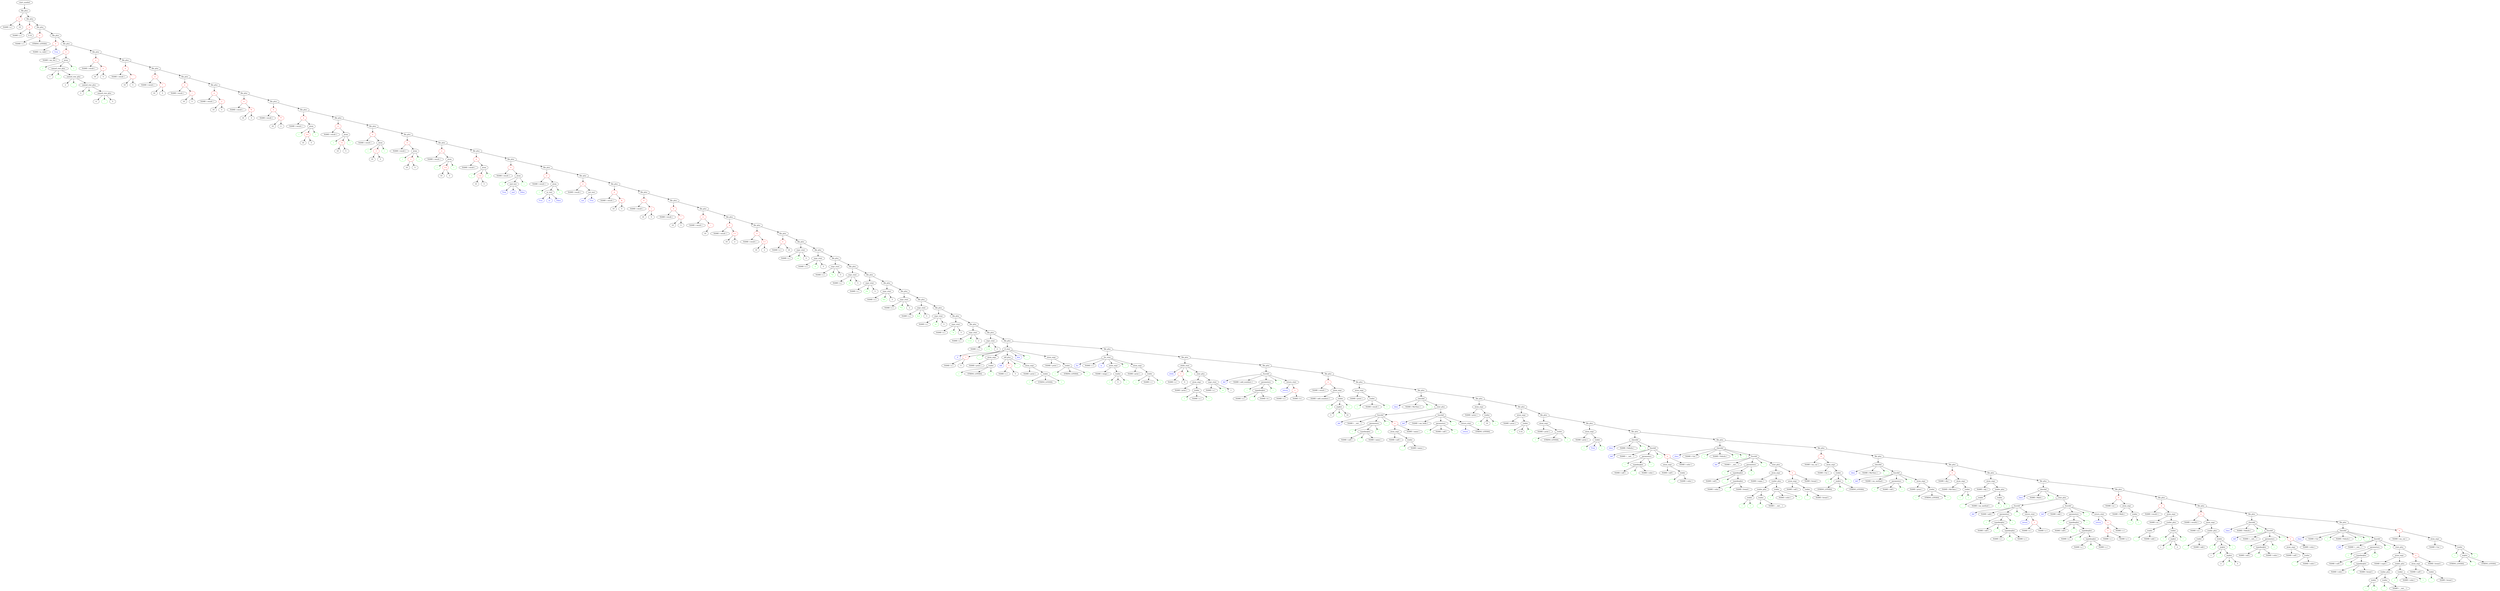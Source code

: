 digraph G {
  ordering="out"
  0 [label="NAME ( x )" color="black" fontcolor="black"];
  18 [label="10" color="black" fontcolor="black"];
  39 [label="=" color="red" fontcolor="red"];
  45 [label="NAME ( y )" color="black" fontcolor="black"];
  63 [label="3.14" color="black" fontcolor="black"];
  84 [label="=" color="red" fontcolor="red"];
  90 [label="NAME ( z )" color="black" fontcolor="black"];
  108 [label="STRING_LITERAL" color="black" fontcolor="black"];
  129 [label="=" color="red" fontcolor="red"];
  135 [label="NAME ( is_valid )" color="black" fontcolor="black"];
  153 [label="True" color="blue" fontcolor="blue"];
  173 [label="=" color="red" fontcolor="red"];
  179 [label="NAME ( my_list )" color="black" fontcolor="black"];
  197 [label="1" color="black" fontcolor="black"];
  216 [label="2" color="black" fontcolor="black"];
  235 [label="3" color="black" fontcolor="black"];
  254 [label="4" color="black" fontcolor="black"];
  273 [label="5" color="black" fontcolor="black"];
  293 [label="," color="green" fontcolor="green"];
  294 [label="named_star_plus" color="black" fontcolor="black"];
  295 [label="," color="green" fontcolor="green"];
  296 [label="named_star_plus" color="black" fontcolor="black"];
  297 [label="," color="green" fontcolor="green"];
  298 [label="named_star_plus" color="black" fontcolor="black"];
  299 [label="," color="green" fontcolor="green"];
  300 [label="named_star_plus" color="black" fontcolor="black"];
  302 [label="[" color="green" fontcolor="green"];
  303 [label="]" color="green" fontcolor="green"];
  304 [label="atom" color="black" fontcolor="black"];
  323 [label="=" color="red" fontcolor="red"];
  329 [label="NAME ( result )" color="black" fontcolor="black"];
  347 [label="10" color="black" fontcolor="black"];
  355 [label="5" color="black" fontcolor="black"];
  363 [label="+" color="red" fontcolor="red"];
  377 [label="=" color="red" fontcolor="red"];
  383 [label="NAME ( result )" color="black" fontcolor="black"];
  401 [label="10" color="black" fontcolor="black"];
  409 [label="5" color="black" fontcolor="black"];
  417 [label="-" color="red" fontcolor="red"];
  431 [label="=" color="red" fontcolor="red"];
  437 [label="NAME ( result )" color="black" fontcolor="black"];
  455 [label="10" color="black" fontcolor="black"];
  462 [label="5" color="black" fontcolor="black"];
  469 [label="*" color="red" fontcolor="red"];
  484 [label="=" color="red" fontcolor="red"];
  490 [label="NAME ( result )" color="black" fontcolor="black"];
  508 [label="10" color="black" fontcolor="black"];
  515 [label="5" color="black" fontcolor="black"];
  522 [label="/" color="red" fontcolor="red"];
  537 [label="=" color="red" fontcolor="red"];
  543 [label="NAME ( result )" color="black" fontcolor="black"];
  561 [label="10" color="black" fontcolor="black"];
  568 [label="5" color="black" fontcolor="black"];
  575 [label="//" color="red" fontcolor="red"];
  590 [label="=" color="red" fontcolor="red"];
  596 [label="NAME ( result )" color="black" fontcolor="black"];
  614 [label="10" color="black" fontcolor="black"];
  621 [label="3" color="black" fontcolor="black"];
  628 [label="%" color="red" fontcolor="red"];
  643 [label="=" color="red" fontcolor="red"];
  649 [label="NAME ( result )" color="black" fontcolor="black"];
  667 [label="10" color="black" fontcolor="black"];
  671 [label="2" color="black" fontcolor="black"];
  678 [label="**" color="red" fontcolor="red"];
  695 [label="=" color="red" fontcolor="red"];
  701 [label="NAME ( result )" color="black" fontcolor="black"];
  719 [label="10" color="black" fontcolor="black"];
  733 [label="5" color="black" fontcolor="black"];
  746 [label="==" color="red" fontcolor="red"];
  755 [label="(" color="green" fontcolor="green"];
  756 [label=")" color="green" fontcolor="green"];
  757 [label="atom" color="black" fontcolor="black"];
  776 [label="=" color="red" fontcolor="red"];
  782 [label="NAME ( result )" color="black" fontcolor="black"];
  800 [label="10" color="black" fontcolor="black"];
  814 [label="5" color="black" fontcolor="black"];
  827 [label="!=" color="red" fontcolor="red"];
  836 [label="(" color="green" fontcolor="green"];
  837 [label=")" color="green" fontcolor="green"];
  838 [label="atom" color="black" fontcolor="black"];
  857 [label="=" color="red" fontcolor="red"];
  863 [label="NAME ( result )" color="black" fontcolor="black"];
  881 [label="10" color="black" fontcolor="black"];
  895 [label="5" color="black" fontcolor="black"];
  908 [label=">" color="red" fontcolor="red"];
  917 [label="(" color="green" fontcolor="green"];
  918 [label=")" color="green" fontcolor="green"];
  919 [label="atom" color="black" fontcolor="black"];
  938 [label="=" color="red" fontcolor="red"];
  944 [label="NAME ( result )" color="black" fontcolor="black"];
  962 [label="10" color="black" fontcolor="black"];
  976 [label="5" color="black" fontcolor="black"];
  989 [label="<" color="red" fontcolor="red"];
  998 [label="(" color="green" fontcolor="green"];
  999 [label=")" color="green" fontcolor="green"];
  1000 [label="atom" color="black" fontcolor="black"];
  1019 [label="=" color="red" fontcolor="red"];
  1025 [label="NAME ( result )" color="black" fontcolor="black"];
  1043 [label="10" color="black" fontcolor="black"];
  1057 [label="5" color="black" fontcolor="black"];
  1070 [label=">=" color="red" fontcolor="red"];
  1079 [label="(" color="green" fontcolor="green"];
  1080 [label=")" color="green" fontcolor="green"];
  1081 [label="atom" color="black" fontcolor="black"];
  1100 [label="=" color="red" fontcolor="red"];
  1106 [label="NAME ( result )" color="black" fontcolor="black"];
  1124 [label="10" color="black" fontcolor="black"];
  1138 [label="5" color="black" fontcolor="black"];
  1151 [label="<=" color="red" fontcolor="red"];
  1160 [label="(" color="green" fontcolor="green"];
  1161 [label=")" color="green" fontcolor="green"];
  1162 [label="atom" color="black" fontcolor="black"];
  1181 [label="=" color="red" fontcolor="red"];
  1187 [label="NAME ( result )" color="black" fontcolor="black"];
  1205 [label="True" color="blue" fontcolor="blue"];
  1218 [label="False" color="blue" fontcolor="blue"];
  1232 [label="and" color="blue" fontcolor="blue"];
  1233 [label="and_test" color="black" fontcolor="black"];
  1240 [label="(" color="green" fontcolor="green"];
  1241 [label=")" color="green" fontcolor="green"];
  1242 [label="atom" color="black" fontcolor="black"];
  1261 [label="=" color="red" fontcolor="red"];
  1267 [label="NAME ( result )" color="black" fontcolor="black"];
  1285 [label="True" color="blue" fontcolor="blue"];
  1299 [label="False" color="blue" fontcolor="blue"];
  1314 [label="or" color="blue" fontcolor="blue"];
  1315 [label="or_test" color="black" fontcolor="black"];
  1321 [label="(" color="green" fontcolor="green"];
  1322 [label=")" color="green" fontcolor="green"];
  1323 [label="atom" color="black" fontcolor="black"];
  1342 [label="=" color="red" fontcolor="red"];
  1348 [label="NAME ( result )" color="black" fontcolor="black"];
  1366 [label="True" color="blue" fontcolor="blue"];
  1379 [label="not" color="blue" fontcolor="blue"];
  1380 [label="not_test" color="black" fontcolor="black"];
  1388 [label="=" color="red" fontcolor="red"];
  1394 [label="NAME ( result )" color="black" fontcolor="black"];
  1412 [label="10" color="black" fontcolor="black"];
  1422 [label="5" color="black" fontcolor="black"];
  1432 [label="&" color="red" fontcolor="red"];
  1444 [label="=" color="red" fontcolor="red"];
  1450 [label="NAME ( result )" color="black" fontcolor="black"];
  1468 [label="10" color="black" fontcolor="black"];
  1480 [label="5" color="black" fontcolor="black"];
  1492 [label="|" color="red" fontcolor="red"];
  1502 [label="=" color="red" fontcolor="red"];
  1508 [label="NAME ( result )" color="black" fontcolor="black"];
  1526 [label="10" color="black" fontcolor="black"];
  1537 [label="5" color="black" fontcolor="black"];
  1548 [label="^" color="red" fontcolor="red"];
  1559 [label="=" color="red" fontcolor="red"];
  1565 [label="NAME ( result )" color="black" fontcolor="black"];
  1583 [label="10" color="black" fontcolor="black"];
  1590 [label="~" color="red" fontcolor="red"];
  1606 [label="=" color="red" fontcolor="red"];
  1612 [label="NAME ( result )" color="black" fontcolor="black"];
  1630 [label="10" color="black" fontcolor="black"];
  1639 [label="2" color="black" fontcolor="black"];
  1648 [label="<<" color="red" fontcolor="red"];
  1661 [label="=" color="red" fontcolor="red"];
  1667 [label="NAME ( result )" color="black" fontcolor="black"];
  1685 [label="10" color="black" fontcolor="black"];
  1694 [label="2" color="black" fontcolor="black"];
  1703 [label=">>" color="red" fontcolor="red"];
  1716 [label="=" color="red" fontcolor="red"];
  1722 [label="NAME ( x )" color="black" fontcolor="black"];
  1740 [label="10" color="black" fontcolor="black"];
  1761 [label="=" color="red" fontcolor="red"];
  1767 [label="NAME ( x )" color="black" fontcolor="black"];
  1785 [label="+=" color="green" fontcolor="green"];
  1787 [label="5" color="black" fontcolor="black"];
  1805 [label="expr_stmt" color="black" fontcolor="black"];
  1810 [label="NAME ( x )" color="black" fontcolor="black"];
  1828 [label="-=" color="green" fontcolor="green"];
  1830 [label="5" color="black" fontcolor="black"];
  1848 [label="expr_stmt" color="black" fontcolor="black"];
  1853 [label="NAME ( x )" color="black" fontcolor="black"];
  1871 [label="*=" color="green" fontcolor="green"];
  1873 [label="5" color="black" fontcolor="black"];
  1891 [label="expr_stmt" color="black" fontcolor="black"];
  1896 [label="NAME ( x )" color="black" fontcolor="black"];
  1914 [label="/=" color="green" fontcolor="green"];
  1916 [label="5" color="black" fontcolor="black"];
  1934 [label="expr_stmt" color="black" fontcolor="black"];
  1939 [label="NAME ( x )" color="black" fontcolor="black"];
  1957 [label="//=" color="green" fontcolor="green"];
  1959 [label="5" color="black" fontcolor="black"];
  1977 [label="expr_stmt" color="black" fontcolor="black"];
  1982 [label="NAME ( x )" color="black" fontcolor="black"];
  2000 [label="%=" color="green" fontcolor="green"];
  2002 [label="3" color="black" fontcolor="black"];
  2020 [label="expr_stmt" color="black" fontcolor="black"];
  2025 [label="NAME ( x )" color="black" fontcolor="black"];
  2043 [label="**=" color="green" fontcolor="green"];
  2045 [label="2" color="black" fontcolor="black"];
  2063 [label="expr_stmt" color="black" fontcolor="black"];
  2068 [label="NAME ( x )" color="black" fontcolor="black"];
  2086 [label="&=" color="green" fontcolor="green"];
  2088 [label="5" color="black" fontcolor="black"];
  2106 [label="expr_stmt" color="black" fontcolor="black"];
  2111 [label="NAME ( x )" color="black" fontcolor="black"];
  2129 [label="|=" color="green" fontcolor="green"];
  2131 [label="5" color="black" fontcolor="black"];
  2149 [label="expr_stmt" color="black" fontcolor="black"];
  2154 [label="NAME ( x )" color="black" fontcolor="black"];
  2172 [label="^=" color="green" fontcolor="green"];
  2174 [label="5" color="black" fontcolor="black"];
  2192 [label="expr_stmt" color="black" fontcolor="black"];
  2197 [label="NAME ( x )" color="black" fontcolor="black"];
  2215 [label="<<=" color="green" fontcolor="green"];
  2217 [label="2" color="black" fontcolor="black"];
  2235 [label="expr_stmt" color="black" fontcolor="black"];
  2240 [label="NAME ( x )" color="black" fontcolor="black"];
  2258 [label=">>=" color="green" fontcolor="green"];
  2260 [label="2" color="black" fontcolor="black"];
  2278 [label="expr_stmt" color="black" fontcolor="black"];
  2283 [label="NAME ( x )" color="black" fontcolor="black"];
  2296 [label="5" color="black" fontcolor="black"];
  2309 [label=">" color="red" fontcolor="red"];
  2315 [label="NAME ( print )" color="black" fontcolor="black"];
  2317 [label="STRING_LITERAL" color="black" fontcolor="black"];
  2336 [label="(" color="green" fontcolor="green"];
  2337 [label=")" color="green" fontcolor="green"];
  2338 [label="trailer" color="black" fontcolor="black"];
  2340 [label="atom_expr" color="black" fontcolor="black"];
  2364 [label="NAME ( x )" color="black" fontcolor="black"];
  2377 [label="5" color="black" fontcolor="black"];
  2390 [label="<" color="red" fontcolor="red"];
  2396 [label="NAME ( print )" color="black" fontcolor="black"];
  2398 [label="STRING_LITERAL" color="black" fontcolor="black"];
  2417 [label="(" color="green" fontcolor="green"];
  2418 [label=")" color="green" fontcolor="green"];
  2419 [label="trailer" color="black" fontcolor="black"];
  2421 [label="atom_expr" color="black" fontcolor="black"];
  2445 [label="elif" color="blue" fontcolor="blue"];
  2446 [label=":" color="green" fontcolor="green"];
  2447 [label="elif_plus" color="black" fontcolor="black"];
  2448 [label="NAME ( print )" color="black" fontcolor="black"];
  2450 [label="STRING_LITERAL" color="black" fontcolor="black"];
  2469 [label="(" color="green" fontcolor="green"];
  2470 [label=")" color="green" fontcolor="green"];
  2471 [label="trailer" color="black" fontcolor="black"];
  2473 [label="atom_expr" color="black" fontcolor="black"];
  2497 [label="if" color="blue" fontcolor="blue"];
  2498 [label=":" color="green" fontcolor="green"];
  2499 [label="else" color="blue" fontcolor="blue"];
  2500 [label=":" color="green" fontcolor="green"];
  2501 [label="if_stmt" color="black" fontcolor="black"];
  2504 [label="NAME ( i )" color="black" fontcolor="black"];
  2517 [label="NAME ( range )" color="black" fontcolor="black"];
  2519 [label="5" color="black" fontcolor="black"];
  2538 [label="(" color="green" fontcolor="green"];
  2539 [label=")" color="green" fontcolor="green"];
  2540 [label="trailer" color="black" fontcolor="black"];
  2542 [label="atom_expr" color="black" fontcolor="black"];
  2557 [label="NAME ( print )" color="black" fontcolor="black"];
  2559 [label="NAME ( i )" color="black" fontcolor="black"];
  2577 [label="(" color="green" fontcolor="green"];
  2578 [label=")" color="green" fontcolor="green"];
  2579 [label="trailer" color="black" fontcolor="black"];
  2581 [label="atom_expr" color="black" fontcolor="black"];
  2605 [label="for" color="blue" fontcolor="blue"];
  2606 [label="in" color="blue" fontcolor="blue"];
  2607 [label=":" color="green" fontcolor="green"];
  2608 [label="for_stmt" color="black" fontcolor="black"];
  2611 [label="NAME ( x )" color="black" fontcolor="black"];
  2624 [label="0" color="black" fontcolor="black"];
  2637 [label=">" color="red" fontcolor="red"];
  2643 [label="NAME ( print )" color="black" fontcolor="black"];
  2645 [label="NAME ( x )" color="black" fontcolor="black"];
  2663 [label="(" color="green" fontcolor="green"];
  2664 [label=")" color="green" fontcolor="green"];
  2665 [label="trailer" color="black" fontcolor="black"];
  2667 [label="atom_expr" color="black" fontcolor="black"];
  2689 [label="NAME ( x )" color="black" fontcolor="black"];
  2707 [label="-=" color="green" fontcolor="green"];
  2709 [label="1" color="black" fontcolor="black"];
  2727 [label="expr_stmt" color="black" fontcolor="black"];
  2733 [label="stmt_plus" color="black" fontcolor="black"];
  2735 [label="while" color="blue" fontcolor="blue"];
  2736 [label=":" color="green" fontcolor="green"];
  2737 [label="while_stmt" color="black" fontcolor="black"];
  2740 [label="NAME ( a )" color="black" fontcolor="black"];
  2743 [label="NAME ( b )" color="black" fontcolor="black"];
  2747 [label="," color="green" fontcolor="green"];
  2748 [label="typedarglist" color="black" fontcolor="black"];
  2749 [label="(" color="green" fontcolor="green"];
  2750 [label=")" color="green" fontcolor="green"];
  2751 [label="parameters" color="black" fontcolor="black"];
  2752 [label="NAME ( a )" color="black" fontcolor="black"];
  2759 [label="NAME ( b )" color="black" fontcolor="black"];
  2766 [label="+" color="red" fontcolor="red"];
  2778 [label="return" color="blue" fontcolor="blue"];
  2779 [label="return_stmt" color="black" fontcolor="black"];
  2787 [label="def" color="blue" fontcolor="blue"];
  2788 [label="NAME ( add_numbers )" color="black" fontcolor="black"];
  2789 [label=":" color="green" fontcolor="green"];
  2790 [label="funcdef" color="black" fontcolor="black"];
  2793 [label="NAME ( result )" color="black" fontcolor="black"];
  2811 [label="NAME ( add_numbers )" color="black" fontcolor="black"];
  2813 [label="5" color="black" fontcolor="black"];
  2831 [label="10" color="black" fontcolor="black"];
  2850 [label="," color="green" fontcolor="green"];
  2851 [label="arglist" color="black" fontcolor="black"];
  2852 [label="(" color="green" fontcolor="green"];
  2853 [label=")" color="green" fontcolor="green"];
  2854 [label="trailer" color="black" fontcolor="black"];
  2856 [label="atom_expr" color="black" fontcolor="black"];
  2874 [label="=" color="red" fontcolor="red"];
  2880 [label="NAME ( print )" color="black" fontcolor="black"];
  2882 [label="NAME ( result )" color="black" fontcolor="black"];
  2900 [label="(" color="green" fontcolor="green"];
  2901 [label=")" color="green" fontcolor="green"];
  2902 [label="trailer" color="black" fontcolor="black"];
  2904 [label="atom_expr" color="black" fontcolor="black"];
  2926 [label="NAME ( self )" color="black" fontcolor="black"];
  2929 [label="NAME ( name )" color="black" fontcolor="black"];
  2933 [label="," color="green" fontcolor="green"];
  2934 [label="typedarglist" color="black" fontcolor="black"];
  2935 [label="(" color="green" fontcolor="green"];
  2936 [label=")" color="green" fontcolor="green"];
  2937 [label="parameters" color="black" fontcolor="black"];
  2938 [label="NAME ( self )" color="black" fontcolor="black"];
  2940 [label="." color="green" fontcolor="green"];
  2941 [label="NAME ( name )" color="black" fontcolor="black"];
  2942 [label="trailer" color="black" fontcolor="black"];
  2944 [label="atom_expr" color="black" fontcolor="black"];
  2960 [label="NAME ( name )" color="black" fontcolor="black"];
  2980 [label="=" color="red" fontcolor="red"];
  2988 [label="def" color="blue" fontcolor="blue"];
  2989 [label="NAME ( __init__ )" color="black" fontcolor="black"];
  2990 [label=":" color="green" fontcolor="green"];
  2991 [label="funcdef" color="black" fontcolor="black"];
  2994 [label="NAME ( self )" color="black" fontcolor="black"];
  2998 [label="(" color="green" fontcolor="green"];
  2999 [label=")" color="green" fontcolor="green"];
  3000 [label="parameters" color="black" fontcolor="black"];
  3001 [label="STRING_LITERAL" color="black" fontcolor="black"];
  3020 [label="return" color="blue" fontcolor="blue"];
  3021 [label="return_stmt" color="black" fontcolor="black"];
  3029 [label="def" color="blue" fontcolor="blue"];
  3030 [label="NAME ( say_hello )" color="black" fontcolor="black"];
  3031 [label=":" color="green" fontcolor="green"];
  3032 [label="funcdef" color="black" fontcolor="black"];
  3036 [label="stmt_plus" color="black" fontcolor="black"];
  3038 [label="class" color="blue" fontcolor="blue"];
  3039 [label="NAME ( MyClass )" color="black" fontcolor="black"];
  3040 [label=":" color="green" fontcolor="green"];
  3041 [label="classdef" color="black" fontcolor="black"];
  3044 [label="NAME ( print )" color="black" fontcolor="black"];
  3046 [label="10" color="black" fontcolor="black"];
  3065 [label="(" color="green" fontcolor="green"];
  3066 [label=")" color="green" fontcolor="green"];
  3067 [label="trailer" color="black" fontcolor="black"];
  3069 [label="atom_expr" color="black" fontcolor="black"];
  3091 [label="NAME ( print )" color="black" fontcolor="black"];
  3093 [label="3.14" color="black" fontcolor="black"];
  3112 [label="(" color="green" fontcolor="green"];
  3113 [label=")" color="green" fontcolor="green"];
  3114 [label="trailer" color="black" fontcolor="black"];
  3116 [label="atom_expr" color="black" fontcolor="black"];
  3138 [label="NAME ( print )" color="black" fontcolor="black"];
  3140 [label="STRING_LITERAL" color="black" fontcolor="black"];
  3159 [label="(" color="green" fontcolor="green"];
  3160 [label=")" color="green" fontcolor="green"];
  3161 [label="trailer" color="black" fontcolor="black"];
  3163 [label="atom_expr" color="black" fontcolor="black"];
  3185 [label="NAME ( print )" color="black" fontcolor="black"];
  3187 [label="True" color="blue" fontcolor="blue"];
  3205 [label="(" color="green" fontcolor="green"];
  3206 [label=")" color="green" fontcolor="green"];
  3207 [label="trailer" color="black" fontcolor="black"];
  3209 [label="atom_expr" color="black" fontcolor="black"];
  3231 [label="NAME ( self )" color="black" fontcolor="black"];
  3234 [label="NAME ( color )" color="black" fontcolor="black"];
  3238 [label="," color="green" fontcolor="green"];
  3239 [label="typedarglist" color="black" fontcolor="black"];
  3240 [label="(" color="green" fontcolor="green"];
  3241 [label=")" color="green" fontcolor="green"];
  3242 [label="parameters" color="black" fontcolor="black"];
  3243 [label="NAME ( self )" color="black" fontcolor="black"];
  3245 [label="." color="green" fontcolor="green"];
  3246 [label="NAME ( color )" color="black" fontcolor="black"];
  3247 [label="trailer" color="black" fontcolor="black"];
  3249 [label="atom_expr" color="black" fontcolor="black"];
  3265 [label="NAME ( color )" color="black" fontcolor="black"];
  3285 [label="=" color="red" fontcolor="red"];
  3293 [label="def" color="blue" fontcolor="blue"];
  3294 [label="NAME ( __init__ )" color="black" fontcolor="black"];
  3295 [label=":" color="green" fontcolor="green"];
  3296 [label="funcdef" color="black" fontcolor="black"];
  3301 [label="class" color="blue" fontcolor="blue"];
  3302 [label="NAME ( Vehicle )" color="black" fontcolor="black"];
  3303 [label=":" color="green" fontcolor="green"];
  3304 [label="classdef" color="black" fontcolor="black"];
  3307 [label="NAME ( Vehicle )" color="black" fontcolor="black"];
  3325 [label="NAME ( self )" color="black" fontcolor="black"];
  3328 [label="NAME ( color )" color="black" fontcolor="black"];
  3331 [label="NAME ( brand )" color="black" fontcolor="black"];
  3335 [label="," color="green" fontcolor="green"];
  3336 [label="typedarglist" color="black" fontcolor="black"];
  3337 [label="," color="green" fontcolor="green"];
  3338 [label="typedarglist" color="black" fontcolor="black"];
  3339 [label="(" color="green" fontcolor="green"];
  3340 [label=")" color="green" fontcolor="green"];
  3341 [label="parameters" color="black" fontcolor="black"];
  3342 [label="NAME ( super )" color="black" fontcolor="black"];
  3344 [label="(" color="green" fontcolor="green"];
  3345 [label=")" color="green" fontcolor="green"];
  3346 [label="trailer" color="black" fontcolor="black"];
  3348 [label="." color="green" fontcolor="green"];
  3349 [label="NAME ( __init__ )" color="black" fontcolor="black"];
  3350 [label="trailer" color="black" fontcolor="black"];
  3351 [label="trailer_plus" color="black" fontcolor="black"];
  3352 [label="NAME ( color )" color="black" fontcolor="black"];
  3370 [label="(" color="green" fontcolor="green"];
  3371 [label=")" color="green" fontcolor="green"];
  3372 [label="trailer" color="black" fontcolor="black"];
  3373 [label="trailer_plus" color="black" fontcolor="black"];
  3374 [label="atom_expr" color="black" fontcolor="black"];
  3396 [label="NAME ( self )" color="black" fontcolor="black"];
  3398 [label="." color="green" fontcolor="green"];
  3399 [label="NAME ( brand )" color="black" fontcolor="black"];
  3400 [label="trailer" color="black" fontcolor="black"];
  3402 [label="atom_expr" color="black" fontcolor="black"];
  3418 [label="NAME ( brand )" color="black" fontcolor="black"];
  3438 [label="=" color="red" fontcolor="red"];
  3445 [label="stmt_plus" color="black" fontcolor="black"];
  3447 [label="def" color="blue" fontcolor="blue"];
  3448 [label="NAME ( __init__ )" color="black" fontcolor="black"];
  3449 [label=":" color="green" fontcolor="green"];
  3450 [label="funcdef" color="black" fontcolor="black"];
  3455 [label="class" color="blue" fontcolor="blue"];
  3456 [label="NAME ( Car )" color="black" fontcolor="black"];
  3457 [label="(" color="green" fontcolor="green"];
  3458 [label=")" color="green" fontcolor="green"];
  3459 [label=":" color="green" fontcolor="green"];
  3460 [label="classdef" color="black" fontcolor="black"];
  3463 [label="NAME ( my_car )" color="black" fontcolor="black"];
  3481 [label="NAME ( Car )" color="black" fontcolor="black"];
  3483 [label="STRING_LITERAL" color="black" fontcolor="black"];
  3501 [label="STRING_LITERAL" color="black" fontcolor="black"];
  3520 [label="," color="green" fontcolor="green"];
  3521 [label="arglist" color="black" fontcolor="black"];
  3522 [label="(" color="green" fontcolor="green"];
  3523 [label=")" color="green" fontcolor="green"];
  3524 [label="trailer" color="black" fontcolor="black"];
  3526 [label="atom_expr" color="black" fontcolor="black"];
  3544 [label="=" color="red" fontcolor="red"];
  3550 [label="NAME ( self )" color="black" fontcolor="black"];
  3554 [label="(" color="green" fontcolor="green"];
  3555 [label=")" color="green" fontcolor="green"];
  3556 [label="parameters" color="black" fontcolor="black"];
  3557 [label="NAME ( print )" color="black" fontcolor="black"];
  3559 [label="STRING_LITERAL" color="black" fontcolor="black"];
  3578 [label="(" color="green" fontcolor="green"];
  3579 [label=")" color="green" fontcolor="green"];
  3580 [label="trailer" color="black" fontcolor="black"];
  3582 [label="atom_expr" color="black" fontcolor="black"];
  3606 [label="def" color="blue" fontcolor="blue"];
  3607 [label="NAME ( my_method )" color="black" fontcolor="black"];
  3608 [label=":" color="green" fontcolor="green"];
  3609 [label="funcdef" color="black" fontcolor="black"];
  3614 [label="class" color="blue" fontcolor="blue"];
  3615 [label="NAME ( MyClass )" color="black" fontcolor="black"];
  3616 [label=":" color="green" fontcolor="green"];
  3617 [label="classdef" color="black" fontcolor="black"];
  3620 [label="NAME ( obj )" color="black" fontcolor="black"];
  3638 [label="NAME ( MyClass )" color="black" fontcolor="black"];
  3640 [label="(" color="green" fontcolor="green"];
  3641 [label=")" color="green" fontcolor="green"];
  3642 [label="trailer" color="black" fontcolor="black"];
  3644 [label="atom_expr" color="black" fontcolor="black"];
  3662 [label="=" color="red" fontcolor="red"];
  3668 [label="NAME ( obj )" color="black" fontcolor="black"];
  3670 [label="." color="green" fontcolor="green"];
  3671 [label="NAME ( my_method )" color="black" fontcolor="black"];
  3672 [label="trailer" color="black" fontcolor="black"];
  3674 [label="(" color="green" fontcolor="green"];
  3675 [label=")" color="green" fontcolor="green"];
  3676 [label="trailer" color="black" fontcolor="black"];
  3677 [label="trailer_plus" color="black" fontcolor="black"];
  3678 [label="atom_expr" color="black" fontcolor="black"];
  3700 [label="NAME ( self )" color="black" fontcolor="black"];
  3703 [label="NAME ( x )" color="black" fontcolor="black"];
  3706 [label="NAME ( y )" color="black" fontcolor="black"];
  3710 [label="," color="green" fontcolor="green"];
  3711 [label="typedarglist" color="black" fontcolor="black"];
  3712 [label="," color="green" fontcolor="green"];
  3713 [label="typedarglist" color="black" fontcolor="black"];
  3714 [label="(" color="green" fontcolor="green"];
  3715 [label=")" color="green" fontcolor="green"];
  3716 [label="parameters" color="black" fontcolor="black"];
  3717 [label="NAME ( x )" color="black" fontcolor="black"];
  3724 [label="NAME ( y )" color="black" fontcolor="black"];
  3731 [label="+" color="red" fontcolor="red"];
  3743 [label="return" color="blue" fontcolor="blue"];
  3744 [label="return_stmt" color="black" fontcolor="black"];
  3752 [label="def" color="blue" fontcolor="blue"];
  3753 [label="NAME ( add )" color="black" fontcolor="black"];
  3754 [label=":" color="green" fontcolor="green"];
  3755 [label="funcdef" color="black" fontcolor="black"];
  3758 [label="NAME ( self )" color="black" fontcolor="black"];
  3761 [label="NAME ( x )" color="black" fontcolor="black"];
  3764 [label="NAME ( y )" color="black" fontcolor="black"];
  3767 [label="NAME ( z )" color="black" fontcolor="black"];
  3771 [label="," color="green" fontcolor="green"];
  3772 [label="typedarglist" color="black" fontcolor="black"];
  3773 [label="," color="green" fontcolor="green"];
  3774 [label="typedarglist" color="black" fontcolor="black"];
  3775 [label="," color="green" fontcolor="green"];
  3776 [label="typedarglist" color="black" fontcolor="black"];
  3777 [label="(" color="green" fontcolor="green"];
  3778 [label=")" color="green" fontcolor="green"];
  3779 [label="parameters" color="black" fontcolor="black"];
  3780 [label="NAME ( x )" color="black" fontcolor="black"];
  3787 [label="NAME ( y )" color="black" fontcolor="black"];
  3794 [label="+" color="red" fontcolor="red"];
  3795 [label="NAME ( z )" color="black" fontcolor="black"];
  3802 [label="+" color="red" fontcolor="red"];
  3814 [label="return" color="blue" fontcolor="blue"];
  3815 [label="return_stmt" color="black" fontcolor="black"];
  3823 [label="def" color="blue" fontcolor="blue"];
  3824 [label="NAME ( add )" color="black" fontcolor="black"];
  3825 [label=":" color="green" fontcolor="green"];
  3826 [label="funcdef" color="black" fontcolor="black"];
  3830 [label="stmt_plus" color="black" fontcolor="black"];
  3832 [label="class" color="blue" fontcolor="blue"];
  3833 [label="NAME ( Math )" color="black" fontcolor="black"];
  3834 [label=":" color="green" fontcolor="green"];
  3835 [label="classdef" color="black" fontcolor="black"];
  3838 [label="NAME ( m )" color="black" fontcolor="black"];
  3856 [label="NAME ( Math )" color="black" fontcolor="black"];
  3858 [label="(" color="green" fontcolor="green"];
  3859 [label=")" color="green" fontcolor="green"];
  3860 [label="trailer" color="black" fontcolor="black"];
  3862 [label="atom_expr" color="black" fontcolor="black"];
  3880 [label="=" color="red" fontcolor="red"];
  3886 [label="NAME ( result1 )" color="black" fontcolor="black"];
  3904 [label="NAME ( m )" color="black" fontcolor="black"];
  3906 [label="." color="green" fontcolor="green"];
  3907 [label="NAME ( add )" color="black" fontcolor="black"];
  3908 [label="trailer" color="black" fontcolor="black"];
  3910 [label="1" color="black" fontcolor="black"];
  3928 [label="2" color="black" fontcolor="black"];
  3947 [label="," color="green" fontcolor="green"];
  3948 [label="arglist" color="black" fontcolor="black"];
  3949 [label="(" color="green" fontcolor="green"];
  3950 [label=")" color="green" fontcolor="green"];
  3951 [label="trailer" color="black" fontcolor="black"];
  3952 [label="trailer_plus" color="black" fontcolor="black"];
  3953 [label="atom_expr" color="black" fontcolor="black"];
  3971 [label="=" color="red" fontcolor="red"];
  3977 [label="NAME ( result2 )" color="black" fontcolor="black"];
  3995 [label="NAME ( m )" color="black" fontcolor="black"];
  3997 [label="." color="green" fontcolor="green"];
  3998 [label="NAME ( add )" color="black" fontcolor="black"];
  3999 [label="trailer" color="black" fontcolor="black"];
  4001 [label="1" color="black" fontcolor="black"];
  4019 [label="2" color="black" fontcolor="black"];
  4037 [label="3" color="black" fontcolor="black"];
  4056 [label="," color="green" fontcolor="green"];
  4057 [label="arglist" color="black" fontcolor="black"];
  4058 [label="," color="green" fontcolor="green"];
  4059 [label="arglist" color="black" fontcolor="black"];
  4060 [label="(" color="green" fontcolor="green"];
  4061 [label=")" color="green" fontcolor="green"];
  4062 [label="trailer" color="black" fontcolor="black"];
  4063 [label="trailer_plus" color="black" fontcolor="black"];
  4064 [label="atom_expr" color="black" fontcolor="black"];
  4082 [label="=" color="red" fontcolor="red"];
  4088 [label="NAME ( self )" color="black" fontcolor="black"];
  4091 [label="NAME ( color )" color="black" fontcolor="black"];
  4095 [label="," color="green" fontcolor="green"];
  4096 [label="typedarglist" color="black" fontcolor="black"];
  4097 [label="(" color="green" fontcolor="green"];
  4098 [label=")" color="green" fontcolor="green"];
  4099 [label="parameters" color="black" fontcolor="black"];
  4100 [label="NAME ( self )" color="black" fontcolor="black"];
  4102 [label="." color="green" fontcolor="green"];
  4103 [label="NAME ( color )" color="black" fontcolor="black"];
  4104 [label="trailer" color="black" fontcolor="black"];
  4106 [label="atom_expr" color="black" fontcolor="black"];
  4122 [label="NAME ( color )" color="black" fontcolor="black"];
  4142 [label="=" color="red" fontcolor="red"];
  4150 [label="def" color="blue" fontcolor="blue"];
  4151 [label="NAME ( __init__ )" color="black" fontcolor="black"];
  4152 [label=":" color="green" fontcolor="green"];
  4153 [label="funcdef" color="black" fontcolor="black"];
  4158 [label="class" color="blue" fontcolor="blue"];
  4159 [label="NAME ( Vehicle )" color="black" fontcolor="black"];
  4160 [label=":" color="green" fontcolor="green"];
  4161 [label="classdef" color="black" fontcolor="black"];
  4164 [label="NAME ( Vehicle )" color="black" fontcolor="black"];
  4182 [label="NAME ( self )" color="black" fontcolor="black"];
  4185 [label="NAME ( color )" color="black" fontcolor="black"];
  4188 [label="NAME ( brand )" color="black" fontcolor="black"];
  4192 [label="," color="green" fontcolor="green"];
  4193 [label="typedarglist" color="black" fontcolor="black"];
  4194 [label="," color="green" fontcolor="green"];
  4195 [label="typedarglist" color="black" fontcolor="black"];
  4196 [label="(" color="green" fontcolor="green"];
  4197 [label=")" color="green" fontcolor="green"];
  4198 [label="parameters" color="black" fontcolor="black"];
  4199 [label="NAME ( super )" color="black" fontcolor="black"];
  4201 [label="(" color="green" fontcolor="green"];
  4202 [label=")" color="green" fontcolor="green"];
  4203 [label="trailer" color="black" fontcolor="black"];
  4205 [label="." color="green" fontcolor="green"];
  4206 [label="NAME ( __init__ )" color="black" fontcolor="black"];
  4207 [label="trailer" color="black" fontcolor="black"];
  4208 [label="trailer_plus" color="black" fontcolor="black"];
  4209 [label="NAME ( color )" color="black" fontcolor="black"];
  4227 [label="(" color="green" fontcolor="green"];
  4228 [label=")" color="green" fontcolor="green"];
  4229 [label="trailer" color="black" fontcolor="black"];
  4230 [label="trailer_plus" color="black" fontcolor="black"];
  4231 [label="atom_expr" color="black" fontcolor="black"];
  4253 [label="NAME ( self )" color="black" fontcolor="black"];
  4255 [label="." color="green" fontcolor="green"];
  4256 [label="NAME ( brand )" color="black" fontcolor="black"];
  4257 [label="trailer" color="black" fontcolor="black"];
  4259 [label="atom_expr" color="black" fontcolor="black"];
  4275 [label="NAME ( brand )" color="black" fontcolor="black"];
  4295 [label="=" color="red" fontcolor="red"];
  4302 [label="stmt_plus" color="black" fontcolor="black"];
  4304 [label="def" color="blue" fontcolor="blue"];
  4305 [label="NAME ( __init__ )" color="black" fontcolor="black"];
  4306 [label=":" color="green" fontcolor="green"];
  4307 [label="funcdef" color="black" fontcolor="black"];
  4312 [label="class" color="blue" fontcolor="blue"];
  4313 [label="NAME ( Car )" color="black" fontcolor="black"];
  4314 [label="(" color="green" fontcolor="green"];
  4315 [label=")" color="green" fontcolor="green"];
  4316 [label=":" color="green" fontcolor="green"];
  4317 [label="classdef" color="black" fontcolor="black"];
  4320 [label="NAME ( my_car )" color="black" fontcolor="black"];
  4338 [label="NAME ( Car )" color="black" fontcolor="black"];
  4340 [label="STRING_LITERAL" color="black" fontcolor="black"];
  4358 [label="STRING_LITERAL" color="black" fontcolor="black"];
  4377 [label="," color="green" fontcolor="green"];
  4378 [label="arglist" color="black" fontcolor="black"];
  4379 [label="(" color="green" fontcolor="green"];
  4380 [label=")" color="green" fontcolor="green"];
  4381 [label="trailer" color="black" fontcolor="black"];
  4383 [label="atom_expr" color="black" fontcolor="black"];
  4401 [label="=" color="red" fontcolor="red"];
  4408 [label="file_plus" color="black" fontcolor="black"];
  4409 [label="file_plus" color="black" fontcolor="black"];
  4410 [label="file_plus" color="black" fontcolor="black"];
  4411 [label="file_plus" color="black" fontcolor="black"];
  4412 [label="file_plus" color="black" fontcolor="black"];
  4413 [label="file_plus" color="black" fontcolor="black"];
  4414 [label="file_plus" color="black" fontcolor="black"];
  4415 [label="file_plus" color="black" fontcolor="black"];
  4416 [label="file_plus" color="black" fontcolor="black"];
  4417 [label="file_plus" color="black" fontcolor="black"];
  4418 [label="file_plus" color="black" fontcolor="black"];
  4419 [label="file_plus" color="black" fontcolor="black"];
  4420 [label="file_plus" color="black" fontcolor="black"];
  4421 [label="file_plus" color="black" fontcolor="black"];
  4422 [label="file_plus" color="black" fontcolor="black"];
  4423 [label="file_plus" color="black" fontcolor="black"];
  4424 [label="file_plus" color="black" fontcolor="black"];
  4425 [label="file_plus" color="black" fontcolor="black"];
  4426 [label="file_plus" color="black" fontcolor="black"];
  4427 [label="file_plus" color="black" fontcolor="black"];
  4428 [label="file_plus" color="black" fontcolor="black"];
  4429 [label="file_plus" color="black" fontcolor="black"];
  4430 [label="file_plus" color="black" fontcolor="black"];
  4431 [label="file_plus" color="black" fontcolor="black"];
  4432 [label="file_plus" color="black" fontcolor="black"];
  4433 [label="file_plus" color="black" fontcolor="black"];
  4434 [label="file_plus" color="black" fontcolor="black"];
  4435 [label="file_plus" color="black" fontcolor="black"];
  4436 [label="file_plus" color="black" fontcolor="black"];
  4437 [label="file_plus" color="black" fontcolor="black"];
  4438 [label="file_plus" color="black" fontcolor="black"];
  4439 [label="file_plus" color="black" fontcolor="black"];
  4440 [label="file_plus" color="black" fontcolor="black"];
  4441 [label="file_plus" color="black" fontcolor="black"];
  4442 [label="file_plus" color="black" fontcolor="black"];
  4443 [label="file_plus" color="black" fontcolor="black"];
  4444 [label="file_plus" color="black" fontcolor="black"];
  4445 [label="file_plus" color="black" fontcolor="black"];
  4446 [label="file_plus" color="black" fontcolor="black"];
  4447 [label="file_plus" color="black" fontcolor="black"];
  4448 [label="file_plus" color="black" fontcolor="black"];
  4449 [label="file_plus" color="black" fontcolor="black"];
  4450 [label="file_plus" color="black" fontcolor="black"];
  4451 [label="file_plus" color="black" fontcolor="black"];
  4452 [label="file_plus" color="black" fontcolor="black"];
  4453 [label="file_plus" color="black" fontcolor="black"];
  4454 [label="file_plus" color="black" fontcolor="black"];
  4455 [label="file_plus" color="black" fontcolor="black"];
  4456 [label="file_plus" color="black" fontcolor="black"];
  4457 [label="file_plus" color="black" fontcolor="black"];
  4458 [label="file_plus" color="black" fontcolor="black"];
  4459 [label="file_plus" color="black" fontcolor="black"];
  4460 [label="file_plus" color="black" fontcolor="black"];
  4461 [label="file_plus" color="black" fontcolor="black"];
  4462 [label="file_plus" color="black" fontcolor="black"];
  4463 [label="file_plus" color="black" fontcolor="black"];
  4464 [label="file_plus" color="black" fontcolor="black"];
  4465 [label="file_plus" color="black" fontcolor="black"];
  4466 [label="file_plus" color="black" fontcolor="black"];
  4467 [label="file_plus" color="black" fontcolor="black"];
  4468 [label="file_plus" color="black" fontcolor="black"];
  4469 [label="file_plus" color="black" fontcolor="black"];
  4470 [label="file_plus" color="black" fontcolor="black"];
  4472 [label="start_symbol" color="black" fontcolor="black"];
  39 -> 0;
  39 -> 18;
  84 -> 45;
  84 -> 63;
  129 -> 90;
  129 -> 108;
  173 -> 135;
  173 -> 153;
  294 -> 254;
  294 -> 293;
  294 -> 273;
  296 -> 235;
  296 -> 295;
  296 -> 294;
  298 -> 216;
  298 -> 297;
  298 -> 296;
  300 -> 197;
  300 -> 299;
  300 -> 298;
  304 -> 302;
  304 -> 300;
  304 -> 303;
  323 -> 179;
  323 -> 304;
  363 -> 347;
  363 -> 355;
  377 -> 329;
  377 -> 363;
  417 -> 401;
  417 -> 409;
  431 -> 383;
  431 -> 417;
  469 -> 455;
  469 -> 462;
  484 -> 437;
  484 -> 469;
  522 -> 508;
  522 -> 515;
  537 -> 490;
  537 -> 522;
  575 -> 561;
  575 -> 568;
  590 -> 543;
  590 -> 575;
  628 -> 614;
  628 -> 621;
  643 -> 596;
  643 -> 628;
  678 -> 667;
  678 -> 671;
  695 -> 649;
  695 -> 678;
  746 -> 719;
  746 -> 733;
  757 -> 755;
  757 -> 746;
  757 -> 756;
  776 -> 701;
  776 -> 757;
  827 -> 800;
  827 -> 814;
  838 -> 836;
  838 -> 827;
  838 -> 837;
  857 -> 782;
  857 -> 838;
  908 -> 881;
  908 -> 895;
  919 -> 917;
  919 -> 908;
  919 -> 918;
  938 -> 863;
  938 -> 919;
  989 -> 962;
  989 -> 976;
  1000 -> 998;
  1000 -> 989;
  1000 -> 999;
  1019 -> 944;
  1019 -> 1000;
  1070 -> 1043;
  1070 -> 1057;
  1081 -> 1079;
  1081 -> 1070;
  1081 -> 1080;
  1100 -> 1025;
  1100 -> 1081;
  1151 -> 1124;
  1151 -> 1138;
  1162 -> 1160;
  1162 -> 1151;
  1162 -> 1161;
  1181 -> 1106;
  1181 -> 1162;
  1233 -> 1205;
  1233 -> 1232;
  1233 -> 1218;
  1242 -> 1240;
  1242 -> 1233;
  1242 -> 1241;
  1261 -> 1187;
  1261 -> 1242;
  1315 -> 1285;
  1315 -> 1314;
  1315 -> 1299;
  1323 -> 1321;
  1323 -> 1315;
  1323 -> 1322;
  1342 -> 1267;
  1342 -> 1323;
  1380 -> 1379;
  1380 -> 1366;
  1388 -> 1348;
  1388 -> 1380;
  1432 -> 1412;
  1432 -> 1422;
  1444 -> 1394;
  1444 -> 1432;
  1492 -> 1468;
  1492 -> 1480;
  1502 -> 1450;
  1502 -> 1492;
  1548 -> 1526;
  1548 -> 1537;
  1559 -> 1508;
  1559 -> 1548;
  1590 -> 1583;
  1606 -> 1565;
  1606 -> 1590;
  1648 -> 1630;
  1648 -> 1639;
  1661 -> 1612;
  1661 -> 1648;
  1703 -> 1685;
  1703 -> 1694;
  1716 -> 1667;
  1716 -> 1703;
  1761 -> 1722;
  1761 -> 1740;
  1805 -> 1767;
  1805 -> 1785;
  1805 -> 1787;
  1848 -> 1810;
  1848 -> 1828;
  1848 -> 1830;
  1891 -> 1853;
  1891 -> 1871;
  1891 -> 1873;
  1934 -> 1896;
  1934 -> 1914;
  1934 -> 1916;
  1977 -> 1939;
  1977 -> 1957;
  1977 -> 1959;
  2020 -> 1982;
  2020 -> 2000;
  2020 -> 2002;
  2063 -> 2025;
  2063 -> 2043;
  2063 -> 2045;
  2106 -> 2068;
  2106 -> 2086;
  2106 -> 2088;
  2149 -> 2111;
  2149 -> 2129;
  2149 -> 2131;
  2192 -> 2154;
  2192 -> 2172;
  2192 -> 2174;
  2235 -> 2197;
  2235 -> 2215;
  2235 -> 2217;
  2278 -> 2240;
  2278 -> 2258;
  2278 -> 2260;
  2309 -> 2283;
  2309 -> 2296;
  2338 -> 2336;
  2338 -> 2317;
  2338 -> 2337;
  2340 -> 2315;
  2340 -> 2338;
  2390 -> 2364;
  2390 -> 2377;
  2419 -> 2417;
  2419 -> 2398;
  2419 -> 2418;
  2421 -> 2396;
  2421 -> 2419;
  2447 -> 2445;
  2447 -> 2390;
  2447 -> 2446;
  2447 -> 2421;
  2471 -> 2469;
  2471 -> 2450;
  2471 -> 2470;
  2473 -> 2448;
  2473 -> 2471;
  2501 -> 2497;
  2501 -> 2309;
  2501 -> 2498;
  2501 -> 2340;
  2501 -> 2447;
  2501 -> 2499;
  2501 -> 2500;
  2501 -> 2473;
  2540 -> 2538;
  2540 -> 2519;
  2540 -> 2539;
  2542 -> 2517;
  2542 -> 2540;
  2579 -> 2577;
  2579 -> 2559;
  2579 -> 2578;
  2581 -> 2557;
  2581 -> 2579;
  2608 -> 2605;
  2608 -> 2504;
  2608 -> 2606;
  2608 -> 2542;
  2608 -> 2607;
  2608 -> 2581;
  2637 -> 2611;
  2637 -> 2624;
  2665 -> 2663;
  2665 -> 2645;
  2665 -> 2664;
  2667 -> 2643;
  2667 -> 2665;
  2727 -> 2689;
  2727 -> 2707;
  2727 -> 2709;
  2733 -> 2667;
  2733 -> 2727;
  2737 -> 2735;
  2737 -> 2637;
  2737 -> 2736;
  2737 -> 2733;
  2748 -> 2740;
  2748 -> 2747;
  2748 -> 2743;
  2751 -> 2749;
  2751 -> 2748;
  2751 -> 2750;
  2766 -> 2752;
  2766 -> 2759;
  2779 -> 2778;
  2779 -> 2766;
  2790 -> 2787;
  2790 -> 2788;
  2790 -> 2751;
  2790 -> 2789;
  2790 -> 2779;
  2851 -> 2813;
  2851 -> 2850;
  2851 -> 2831;
  2854 -> 2852;
  2854 -> 2851;
  2854 -> 2853;
  2856 -> 2811;
  2856 -> 2854;
  2874 -> 2793;
  2874 -> 2856;
  2902 -> 2900;
  2902 -> 2882;
  2902 -> 2901;
  2904 -> 2880;
  2904 -> 2902;
  2934 -> 2926;
  2934 -> 2933;
  2934 -> 2929;
  2937 -> 2935;
  2937 -> 2934;
  2937 -> 2936;
  2942 -> 2940;
  2942 -> 2941;
  2944 -> 2938;
  2944 -> 2942;
  2980 -> 2944;
  2980 -> 2960;
  2991 -> 2988;
  2991 -> 2989;
  2991 -> 2937;
  2991 -> 2990;
  2991 -> 2980;
  3000 -> 2998;
  3000 -> 2994;
  3000 -> 2999;
  3021 -> 3020;
  3021 -> 3001;
  3032 -> 3029;
  3032 -> 3030;
  3032 -> 3000;
  3032 -> 3031;
  3032 -> 3021;
  3036 -> 2991;
  3036 -> 3032;
  3041 -> 3038;
  3041 -> 3039;
  3041 -> 3040;
  3041 -> 3036;
  3067 -> 3065;
  3067 -> 3046;
  3067 -> 3066;
  3069 -> 3044;
  3069 -> 3067;
  3114 -> 3112;
  3114 -> 3093;
  3114 -> 3113;
  3116 -> 3091;
  3116 -> 3114;
  3161 -> 3159;
  3161 -> 3140;
  3161 -> 3160;
  3163 -> 3138;
  3163 -> 3161;
  3207 -> 3205;
  3207 -> 3187;
  3207 -> 3206;
  3209 -> 3185;
  3209 -> 3207;
  3239 -> 3231;
  3239 -> 3238;
  3239 -> 3234;
  3242 -> 3240;
  3242 -> 3239;
  3242 -> 3241;
  3247 -> 3245;
  3247 -> 3246;
  3249 -> 3243;
  3249 -> 3247;
  3285 -> 3249;
  3285 -> 3265;
  3296 -> 3293;
  3296 -> 3294;
  3296 -> 3242;
  3296 -> 3295;
  3296 -> 3285;
  3304 -> 3301;
  3304 -> 3302;
  3304 -> 3303;
  3304 -> 3296;
  3336 -> 3328;
  3336 -> 3335;
  3336 -> 3331;
  3338 -> 3325;
  3338 -> 3337;
  3338 -> 3336;
  3341 -> 3339;
  3341 -> 3338;
  3341 -> 3340;
  3346 -> 3344;
  3346 -> 3345;
  3350 -> 3348;
  3350 -> 3349;
  3351 -> 3346;
  3351 -> 3350;
  3372 -> 3370;
  3372 -> 3352;
  3372 -> 3371;
  3373 -> 3351;
  3373 -> 3372;
  3374 -> 3342;
  3374 -> 3373;
  3400 -> 3398;
  3400 -> 3399;
  3402 -> 3396;
  3402 -> 3400;
  3438 -> 3402;
  3438 -> 3418;
  3445 -> 3374;
  3445 -> 3438;
  3450 -> 3447;
  3450 -> 3448;
  3450 -> 3341;
  3450 -> 3449;
  3450 -> 3445;
  3460 -> 3455;
  3460 -> 3456;
  3460 -> 3457;
  3460 -> 3307;
  3460 -> 3458;
  3460 -> 3459;
  3460 -> 3450;
  3521 -> 3483;
  3521 -> 3520;
  3521 -> 3501;
  3524 -> 3522;
  3524 -> 3521;
  3524 -> 3523;
  3526 -> 3481;
  3526 -> 3524;
  3544 -> 3463;
  3544 -> 3526;
  3556 -> 3554;
  3556 -> 3550;
  3556 -> 3555;
  3580 -> 3578;
  3580 -> 3559;
  3580 -> 3579;
  3582 -> 3557;
  3582 -> 3580;
  3609 -> 3606;
  3609 -> 3607;
  3609 -> 3556;
  3609 -> 3608;
  3609 -> 3582;
  3617 -> 3614;
  3617 -> 3615;
  3617 -> 3616;
  3617 -> 3609;
  3642 -> 3640;
  3642 -> 3641;
  3644 -> 3638;
  3644 -> 3642;
  3662 -> 3620;
  3662 -> 3644;
  3672 -> 3670;
  3672 -> 3671;
  3676 -> 3674;
  3676 -> 3675;
  3677 -> 3672;
  3677 -> 3676;
  3678 -> 3668;
  3678 -> 3677;
  3711 -> 3703;
  3711 -> 3710;
  3711 -> 3706;
  3713 -> 3700;
  3713 -> 3712;
  3713 -> 3711;
  3716 -> 3714;
  3716 -> 3713;
  3716 -> 3715;
  3731 -> 3717;
  3731 -> 3724;
  3744 -> 3743;
  3744 -> 3731;
  3755 -> 3752;
  3755 -> 3753;
  3755 -> 3716;
  3755 -> 3754;
  3755 -> 3744;
  3772 -> 3764;
  3772 -> 3771;
  3772 -> 3767;
  3774 -> 3761;
  3774 -> 3773;
  3774 -> 3772;
  3776 -> 3758;
  3776 -> 3775;
  3776 -> 3774;
  3779 -> 3777;
  3779 -> 3776;
  3779 -> 3778;
  3794 -> 3780;
  3794 -> 3787;
  3802 -> 3794;
  3802 -> 3795;
  3815 -> 3814;
  3815 -> 3802;
  3826 -> 3823;
  3826 -> 3824;
  3826 -> 3779;
  3826 -> 3825;
  3826 -> 3815;
  3830 -> 3755;
  3830 -> 3826;
  3835 -> 3832;
  3835 -> 3833;
  3835 -> 3834;
  3835 -> 3830;
  3860 -> 3858;
  3860 -> 3859;
  3862 -> 3856;
  3862 -> 3860;
  3880 -> 3838;
  3880 -> 3862;
  3908 -> 3906;
  3908 -> 3907;
  3948 -> 3910;
  3948 -> 3947;
  3948 -> 3928;
  3951 -> 3949;
  3951 -> 3948;
  3951 -> 3950;
  3952 -> 3908;
  3952 -> 3951;
  3953 -> 3904;
  3953 -> 3952;
  3971 -> 3886;
  3971 -> 3953;
  3999 -> 3997;
  3999 -> 3998;
  4057 -> 4019;
  4057 -> 4056;
  4057 -> 4037;
  4059 -> 4001;
  4059 -> 4058;
  4059 -> 4057;
  4062 -> 4060;
  4062 -> 4059;
  4062 -> 4061;
  4063 -> 3999;
  4063 -> 4062;
  4064 -> 3995;
  4064 -> 4063;
  4082 -> 3977;
  4082 -> 4064;
  4096 -> 4088;
  4096 -> 4095;
  4096 -> 4091;
  4099 -> 4097;
  4099 -> 4096;
  4099 -> 4098;
  4104 -> 4102;
  4104 -> 4103;
  4106 -> 4100;
  4106 -> 4104;
  4142 -> 4106;
  4142 -> 4122;
  4153 -> 4150;
  4153 -> 4151;
  4153 -> 4099;
  4153 -> 4152;
  4153 -> 4142;
  4161 -> 4158;
  4161 -> 4159;
  4161 -> 4160;
  4161 -> 4153;
  4193 -> 4185;
  4193 -> 4192;
  4193 -> 4188;
  4195 -> 4182;
  4195 -> 4194;
  4195 -> 4193;
  4198 -> 4196;
  4198 -> 4195;
  4198 -> 4197;
  4203 -> 4201;
  4203 -> 4202;
  4207 -> 4205;
  4207 -> 4206;
  4208 -> 4203;
  4208 -> 4207;
  4229 -> 4227;
  4229 -> 4209;
  4229 -> 4228;
  4230 -> 4208;
  4230 -> 4229;
  4231 -> 4199;
  4231 -> 4230;
  4257 -> 4255;
  4257 -> 4256;
  4259 -> 4253;
  4259 -> 4257;
  4295 -> 4259;
  4295 -> 4275;
  4302 -> 4231;
  4302 -> 4295;
  4307 -> 4304;
  4307 -> 4305;
  4307 -> 4198;
  4307 -> 4306;
  4307 -> 4302;
  4317 -> 4312;
  4317 -> 4313;
  4317 -> 4314;
  4317 -> 4164;
  4317 -> 4315;
  4317 -> 4316;
  4317 -> 4307;
  4378 -> 4340;
  4378 -> 4377;
  4378 -> 4358;
  4381 -> 4379;
  4381 -> 4378;
  4381 -> 4380;
  4383 -> 4338;
  4383 -> 4381;
  4401 -> 4320;
  4401 -> 4383;
  4408 -> 4317;
  4408 -> 4401;
  4409 -> 4161;
  4409 -> 4408;
  4410 -> 4082;
  4410 -> 4409;
  4411 -> 3971;
  4411 -> 4410;
  4412 -> 3880;
  4412 -> 4411;
  4413 -> 3835;
  4413 -> 4412;
  4414 -> 3678;
  4414 -> 4413;
  4415 -> 3662;
  4415 -> 4414;
  4416 -> 3617;
  4416 -> 4415;
  4417 -> 3544;
  4417 -> 4416;
  4418 -> 3460;
  4418 -> 4417;
  4419 -> 3304;
  4419 -> 4418;
  4420 -> 3209;
  4420 -> 4419;
  4421 -> 3163;
  4421 -> 4420;
  4422 -> 3116;
  4422 -> 4421;
  4423 -> 3069;
  4423 -> 4422;
  4424 -> 3041;
  4424 -> 4423;
  4425 -> 2904;
  4425 -> 4424;
  4426 -> 2874;
  4426 -> 4425;
  4427 -> 2790;
  4427 -> 4426;
  4428 -> 2737;
  4428 -> 4427;
  4429 -> 2608;
  4429 -> 4428;
  4430 -> 2501;
  4430 -> 4429;
  4431 -> 2278;
  4431 -> 4430;
  4432 -> 2235;
  4432 -> 4431;
  4433 -> 2192;
  4433 -> 4432;
  4434 -> 2149;
  4434 -> 4433;
  4435 -> 2106;
  4435 -> 4434;
  4436 -> 2063;
  4436 -> 4435;
  4437 -> 2020;
  4437 -> 4436;
  4438 -> 1977;
  4438 -> 4437;
  4439 -> 1934;
  4439 -> 4438;
  4440 -> 1891;
  4440 -> 4439;
  4441 -> 1848;
  4441 -> 4440;
  4442 -> 1805;
  4442 -> 4441;
  4443 -> 1761;
  4443 -> 4442;
  4444 -> 1716;
  4444 -> 4443;
  4445 -> 1661;
  4445 -> 4444;
  4446 -> 1606;
  4446 -> 4445;
  4447 -> 1559;
  4447 -> 4446;
  4448 -> 1502;
  4448 -> 4447;
  4449 -> 1444;
  4449 -> 4448;
  4450 -> 1388;
  4450 -> 4449;
  4451 -> 1342;
  4451 -> 4450;
  4452 -> 1261;
  4452 -> 4451;
  4453 -> 1181;
  4453 -> 4452;
  4454 -> 1100;
  4454 -> 4453;
  4455 -> 1019;
  4455 -> 4454;
  4456 -> 938;
  4456 -> 4455;
  4457 -> 857;
  4457 -> 4456;
  4458 -> 776;
  4458 -> 4457;
  4459 -> 695;
  4459 -> 4458;
  4460 -> 643;
  4460 -> 4459;
  4461 -> 590;
  4461 -> 4460;
  4462 -> 537;
  4462 -> 4461;
  4463 -> 484;
  4463 -> 4462;
  4464 -> 431;
  4464 -> 4463;
  4465 -> 377;
  4465 -> 4464;
  4466 -> 323;
  4466 -> 4465;
  4467 -> 173;
  4467 -> 4466;
  4468 -> 129;
  4468 -> 4467;
  4469 -> 84;
  4469 -> 4468;
  4470 -> 39;
  4470 -> 4469;
  4472 -> 4470;
}
